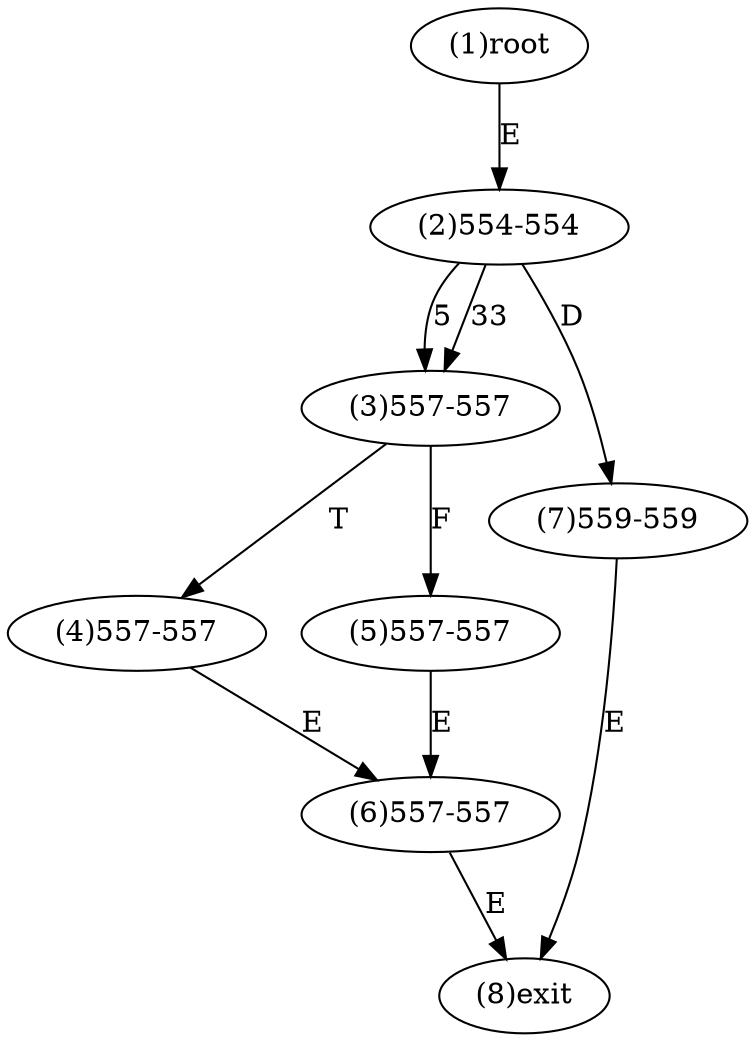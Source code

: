 digraph "" { 
1[ label="(1)root"];
2[ label="(2)554-554"];
3[ label="(3)557-557"];
4[ label="(4)557-557"];
5[ label="(5)557-557"];
6[ label="(6)557-557"];
7[ label="(7)559-559"];
8[ label="(8)exit"];
1->2[ label="E"];
2->3[ label="5"];
2->3[ label="33"];
2->7[ label="D"];
3->5[ label="F"];
3->4[ label="T"];
4->6[ label="E"];
5->6[ label="E"];
6->8[ label="E"];
7->8[ label="E"];
}